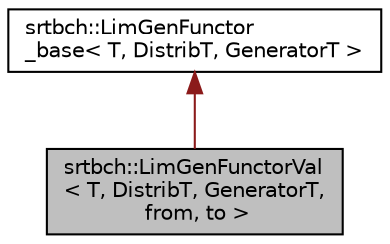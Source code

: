 digraph "srtbch::LimGenFunctorVal&lt; T, DistribT, GeneratorT, from, to &gt;"
{
  edge [fontname="Helvetica",fontsize="10",labelfontname="Helvetica",labelfontsize="10"];
  node [fontname="Helvetica",fontsize="10",shape=record];
  Node0 [label="srtbch::LimGenFunctorVal\l\< T, DistribT, GeneratorT,\l from, to \>",height=0.2,width=0.4,color="black", fillcolor="grey75", style="filled", fontcolor="black"];
  Node1 -> Node0 [dir="back",color="firebrick4",fontsize="10",style="solid"];
  Node1 [label="srtbch::LimGenFunctor\l_base\< T, DistribT, GeneratorT \>",height=0.2,width=0.4,color="black", fillcolor="white", style="filled",URL="$classsrtbch_1_1LimGenFunctor__base.html"];
}
